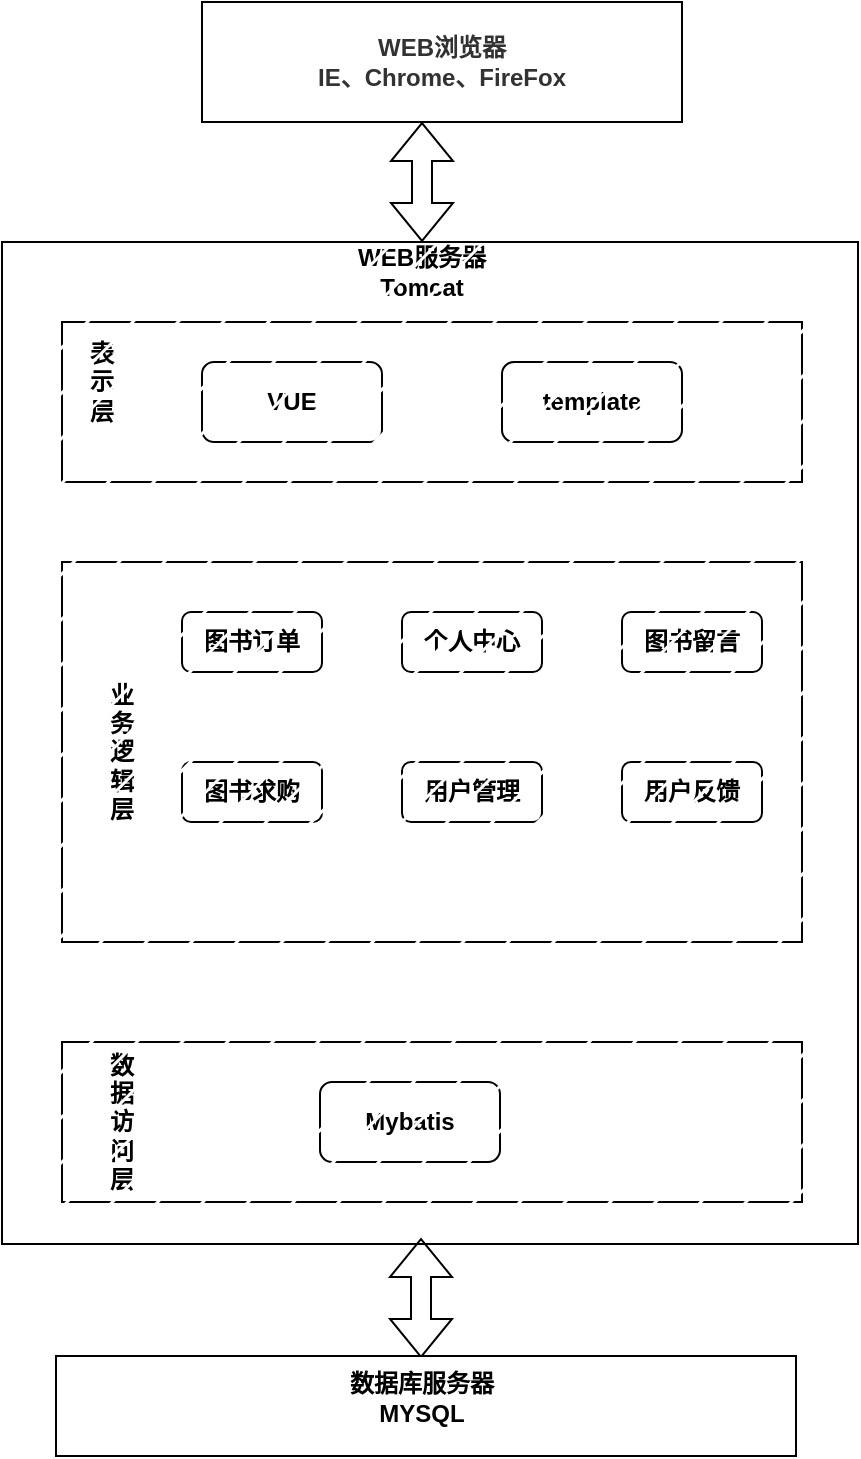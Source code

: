 <mxfile version="26.0.9">
  <diagram id="prtHgNgQTEPvFCAcTncT" name="Page-1">
    <mxGraphModel dx="880" dy="468" grid="0" gridSize="10" guides="1" tooltips="1" connect="1" arrows="1" fold="1" page="0" pageScale="1" pageWidth="827" pageHeight="1169" math="0" shadow="0">
      <root>
        <mxCell id="0" />
        <mxCell id="1" parent="0" />
        <mxCell id="Vy6m9oRwLzUBBY8Qt2V3-2" value="&lt;span style=&quot;color: rgb(50, 50, 50); font-family: &amp;quot;Microsoft YaHei&amp;quot;, 微软雅黑, Arial; font-weight: 700; background-color: rgba(255, 255, 255, 0.01);&quot;&gt;WEB浏览器&lt;/span&gt;&lt;div style=&quot;resize: none; outline: none; color: rgb(50, 50, 50); font-family: &amp;quot;Microsoft YaHei&amp;quot;, 微软雅黑, Arial; font-weight: 700;&quot;&gt;IE、Chrome、FireFox&lt;/div&gt;" style="rounded=0;whiteSpace=wrap;html=1;fontSize=12;spacing=1;" vertex="1" parent="1">
          <mxGeometry x="310" y="10" width="240" height="60" as="geometry" />
        </mxCell>
        <mxCell id="Vy6m9oRwLzUBBY8Qt2V3-3" value="" style="shape=flexArrow;endArrow=classic;startArrow=classic;html=1;rounded=0;fontSize=12;spacing=1;" edge="1" parent="1">
          <mxGeometry width="100" height="100" relative="1" as="geometry">
            <mxPoint x="420" y="130" as="sourcePoint" />
            <mxPoint x="420" y="70" as="targetPoint" />
          </mxGeometry>
        </mxCell>
        <mxCell id="Vy6m9oRwLzUBBY8Qt2V3-5" value="&lt;font&gt;&lt;b&gt;WEB服务器&lt;/b&gt;&lt;/font&gt;&lt;div&gt;&lt;font&gt;&lt;b&gt;Tomcat&lt;/b&gt;&lt;/font&gt;&lt;/div&gt;" style="text;html=1;align=center;verticalAlign=middle;whiteSpace=wrap;rounded=0;fontSize=12;spacing=1;" vertex="1" parent="1">
          <mxGeometry x="380" y="130" width="80" height="30" as="geometry" />
        </mxCell>
        <mxCell id="Vy6m9oRwLzUBBY8Qt2V3-6" value="" style="rounded=0;whiteSpace=wrap;html=1;fontSize=12;spacing=1;" vertex="1" parent="1">
          <mxGeometry x="240" y="170" width="370" height="80" as="geometry" />
        </mxCell>
        <mxCell id="Vy6m9oRwLzUBBY8Qt2V3-7" value="&lt;b&gt;表&lt;/b&gt;&lt;div&gt;&lt;b&gt;示&lt;/b&gt;&lt;/div&gt;&lt;div&gt;&lt;b&gt;层&lt;/b&gt;&lt;/div&gt;" style="text;html=1;align=center;verticalAlign=middle;whiteSpace=wrap;rounded=0;fontSize=12;spacing=1;" vertex="1" parent="1">
          <mxGeometry x="240" y="185" width="40" height="30" as="geometry" />
        </mxCell>
        <mxCell id="Vy6m9oRwLzUBBY8Qt2V3-8" value="&lt;b&gt;VUE&lt;/b&gt;" style="rounded=1;whiteSpace=wrap;html=1;fontSize=12;spacing=1;" vertex="1" parent="1">
          <mxGeometry x="310" y="190" width="90" height="40" as="geometry" />
        </mxCell>
        <mxCell id="Vy6m9oRwLzUBBY8Qt2V3-9" value="&lt;b&gt;template&lt;/b&gt;" style="rounded=1;whiteSpace=wrap;html=1;fontSize=12;spacing=1;" vertex="1" parent="1">
          <mxGeometry x="460" y="190" width="90" height="40" as="geometry" />
        </mxCell>
        <mxCell id="Vy6m9oRwLzUBBY8Qt2V3-10" value="" style="rounded=0;whiteSpace=wrap;html=1;fontSize=12;spacing=1;" vertex="1" parent="1">
          <mxGeometry x="240" y="290" width="370" height="190" as="geometry" />
        </mxCell>
        <mxCell id="Vy6m9oRwLzUBBY8Qt2V3-11" value="&lt;b&gt;图书订单&lt;/b&gt;" style="rounded=1;whiteSpace=wrap;html=1;fontSize=12;spacing=1;" vertex="1" parent="1">
          <mxGeometry x="300" y="315" width="70" height="30" as="geometry" />
        </mxCell>
        <mxCell id="Vy6m9oRwLzUBBY8Qt2V3-12" value="&lt;b&gt;个人中心&lt;/b&gt;" style="rounded=1;whiteSpace=wrap;html=1;fontSize=12;spacing=1;" vertex="1" parent="1">
          <mxGeometry x="410" y="315" width="70" height="30" as="geometry" />
        </mxCell>
        <mxCell id="Vy6m9oRwLzUBBY8Qt2V3-14" value="&lt;b&gt;图书留言&lt;/b&gt;" style="rounded=1;whiteSpace=wrap;html=1;fontSize=12;spacing=1;" vertex="1" parent="1">
          <mxGeometry x="520" y="315" width="70" height="30" as="geometry" />
        </mxCell>
        <mxCell id="Vy6m9oRwLzUBBY8Qt2V3-15" value="&lt;b&gt;业&lt;/b&gt;&lt;div&gt;&lt;b&gt;务&lt;/b&gt;&lt;div&gt;&lt;b&gt;逻&lt;/b&gt;&lt;/div&gt;&lt;div&gt;&lt;b&gt;辑&lt;/b&gt;&lt;/div&gt;&lt;div&gt;&lt;b&gt;层&lt;/b&gt;&lt;/div&gt;&lt;/div&gt;" style="text;html=1;align=center;verticalAlign=middle;whiteSpace=wrap;rounded=0;fontSize=12;spacing=1;" vertex="1" parent="1">
          <mxGeometry x="240" y="370" width="60" height="30" as="geometry" />
        </mxCell>
        <mxCell id="Vy6m9oRwLzUBBY8Qt2V3-20" value="&lt;b&gt;图书求购&lt;/b&gt;" style="rounded=1;whiteSpace=wrap;html=1;fontSize=12;spacing=1;" vertex="1" parent="1">
          <mxGeometry x="300" y="390" width="70" height="30" as="geometry" />
        </mxCell>
        <mxCell id="Vy6m9oRwLzUBBY8Qt2V3-21" value="&lt;b&gt;用户管理&lt;/b&gt;" style="rounded=1;whiteSpace=wrap;html=1;fontSize=12;spacing=1;" vertex="1" parent="1">
          <mxGeometry x="410" y="390" width="70" height="30" as="geometry" />
        </mxCell>
        <mxCell id="Vy6m9oRwLzUBBY8Qt2V3-23" value="&lt;b&gt;用户反馈&lt;/b&gt;" style="rounded=1;whiteSpace=wrap;html=1;fontSize=12;spacing=1;" vertex="1" parent="1">
          <mxGeometry x="520" y="390" width="70" height="30" as="geometry" />
        </mxCell>
        <mxCell id="Vy6m9oRwLzUBBY8Qt2V3-27" value="" style="rounded=0;whiteSpace=wrap;html=1;fontSize=12;spacing=1;" vertex="1" parent="1">
          <mxGeometry x="240" y="530" width="370" height="80" as="geometry" />
        </mxCell>
        <mxCell id="Vy6m9oRwLzUBBY8Qt2V3-28" value="&lt;b&gt;数&lt;/b&gt;&lt;div&gt;&lt;b&gt;据&lt;/b&gt;&lt;/div&gt;&lt;div&gt;&lt;b&gt;访&lt;/b&gt;&lt;/div&gt;&lt;div&gt;&lt;b&gt;问&lt;/b&gt;&lt;/div&gt;&lt;div&gt;&lt;b&gt;层&lt;/b&gt;&lt;/div&gt;" style="text;html=1;align=center;verticalAlign=middle;whiteSpace=wrap;rounded=0;fontSize=12;spacing=1;" vertex="1" parent="1">
          <mxGeometry x="240" y="570" width="60" as="geometry" />
        </mxCell>
        <mxCell id="Vy6m9oRwLzUBBY8Qt2V3-30" style="edgeStyle=orthogonalEdgeStyle;rounded=0;orthogonalLoop=1;jettySize=auto;html=1;exitX=0.5;exitY=1;exitDx=0;exitDy=0;fontSize=12;spacing=1;" edge="1" parent="1" source="Vy6m9oRwLzUBBY8Qt2V3-28" target="Vy6m9oRwLzUBBY8Qt2V3-28">
          <mxGeometry relative="1" as="geometry" />
        </mxCell>
        <mxCell id="Vy6m9oRwLzUBBY8Qt2V3-31" value="&lt;b&gt;Mybatis&lt;/b&gt;" style="rounded=1;whiteSpace=wrap;html=1;fontSize=12;spacing=1;" vertex="1" parent="1">
          <mxGeometry x="369" y="550" width="90" height="40" as="geometry" />
        </mxCell>
        <mxCell id="Vy6m9oRwLzUBBY8Qt2V3-32" value="" style="shape=flexArrow;endArrow=classic;startArrow=classic;html=1;rounded=0;fontSize=12;spacing=1;" edge="1" parent="1">
          <mxGeometry width="100" height="100" relative="1" as="geometry">
            <mxPoint x="419.5" y="688" as="sourcePoint" />
            <mxPoint x="419.5" y="628" as="targetPoint" />
          </mxGeometry>
        </mxCell>
        <mxCell id="Vy6m9oRwLzUBBY8Qt2V3-33" value="" style="rounded=0;whiteSpace=wrap;html=1;fontSize=12;spacing=1;" vertex="1" parent="1">
          <mxGeometry x="237" y="687" width="370" height="50" as="geometry" />
        </mxCell>
        <mxCell id="Vy6m9oRwLzUBBY8Qt2V3-34" value="&lt;b&gt;数据库服务器&lt;br&gt;MYSQL&lt;/b&gt;" style="text;html=1;align=center;verticalAlign=middle;whiteSpace=wrap;rounded=0;fontSize=12;spacing=1;" vertex="1" parent="1">
          <mxGeometry x="370" y="693" width="100" height="30" as="geometry" />
        </mxCell>
        <mxCell id="Vy6m9oRwLzUBBY8Qt2V3-39" value="" style="rounded=0;whiteSpace=wrap;html=1;strokeColor=default;align=center;verticalAlign=middle;fontFamily=Helvetica;fontSize=12;fontColor=default;fillColor=default;fillStyle=hatch;spacing=1;" vertex="1" parent="1">
          <mxGeometry x="210" y="130" width="428" height="501" as="geometry" />
        </mxCell>
      </root>
    </mxGraphModel>
  </diagram>
</mxfile>
